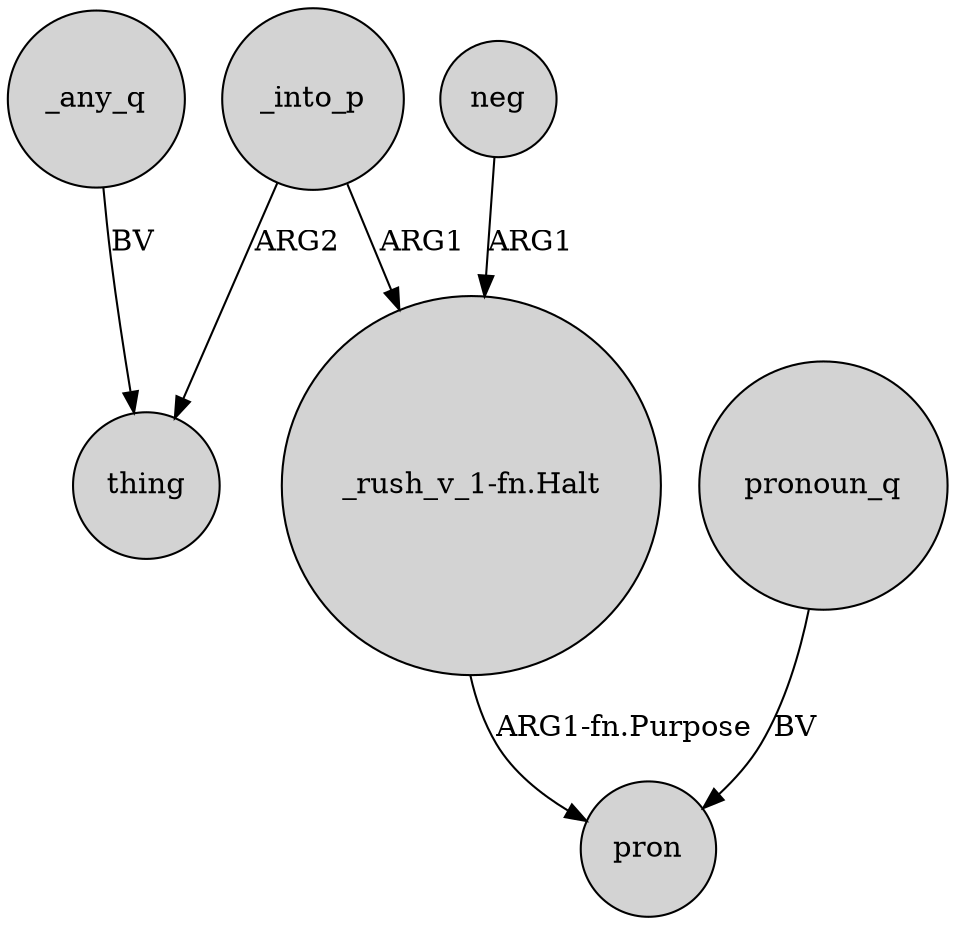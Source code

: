digraph {
	node [shape=circle style=filled]
	_into_p -> thing [label=ARG2]
	neg -> "_rush_v_1-fn.Halt" [label=ARG1]
	pronoun_q -> pron [label=BV]
	"_rush_v_1-fn.Halt" -> pron [label="ARG1-fn.Purpose"]
	_any_q -> thing [label=BV]
	_into_p -> "_rush_v_1-fn.Halt" [label=ARG1]
}
